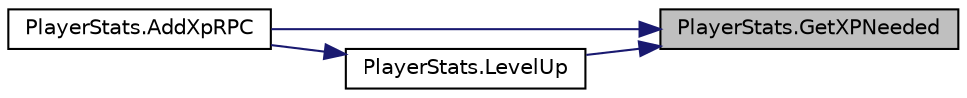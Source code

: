 digraph "PlayerStats.GetXPNeeded"
{
 // INTERACTIVE_SVG=YES
 // LATEX_PDF_SIZE
  edge [fontname="Helvetica",fontsize="10",labelfontname="Helvetica",labelfontsize="10"];
  node [fontname="Helvetica",fontsize="10",shape=record];
  rankdir="RL";
  Node1 [label="PlayerStats.GetXPNeeded",height=0.2,width=0.4,color="black", fillcolor="grey75", style="filled", fontcolor="black",tooltip=" "];
  Node1 -> Node2 [dir="back",color="midnightblue",fontsize="10",style="solid",fontname="Helvetica"];
  Node2 [label="PlayerStats.AddXpRPC",height=0.2,width=0.4,color="black", fillcolor="white", style="filled",URL="$class_player_stats.html#af74a866a9312c345f3cd03235be2f329",tooltip=" "];
  Node1 -> Node3 [dir="back",color="midnightblue",fontsize="10",style="solid",fontname="Helvetica"];
  Node3 [label="PlayerStats.LevelUp",height=0.2,width=0.4,color="black", fillcolor="white", style="filled",URL="$class_player_stats.html#a75c908d1b8c5eb0b414db7ab99ceab9e",tooltip="Called whenever the player levels up."];
  Node3 -> Node2 [dir="back",color="midnightblue",fontsize="10",style="solid",fontname="Helvetica"];
}
